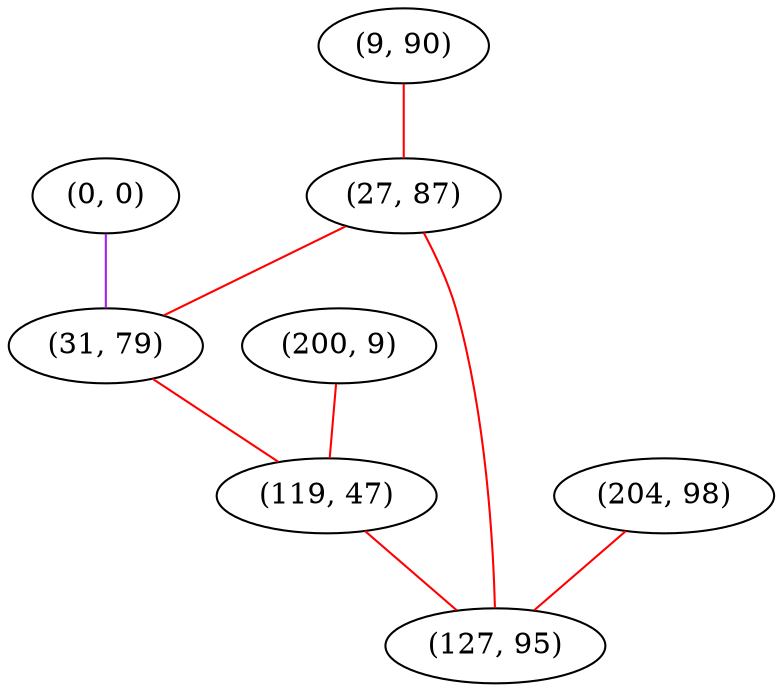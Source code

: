 graph "" {
"(9, 90)";
"(27, 87)";
"(0, 0)";
"(204, 98)";
"(31, 79)";
"(200, 9)";
"(119, 47)";
"(127, 95)";
"(9, 90)" -- "(27, 87)"  [color=red, key=0, weight=1];
"(27, 87)" -- "(127, 95)"  [color=red, key=0, weight=1];
"(27, 87)" -- "(31, 79)"  [color=red, key=0, weight=1];
"(0, 0)" -- "(31, 79)"  [color=purple, key=0, weight=4];
"(204, 98)" -- "(127, 95)"  [color=red, key=0, weight=1];
"(31, 79)" -- "(119, 47)"  [color=red, key=0, weight=1];
"(200, 9)" -- "(119, 47)"  [color=red, key=0, weight=1];
"(119, 47)" -- "(127, 95)"  [color=red, key=0, weight=1];
}
